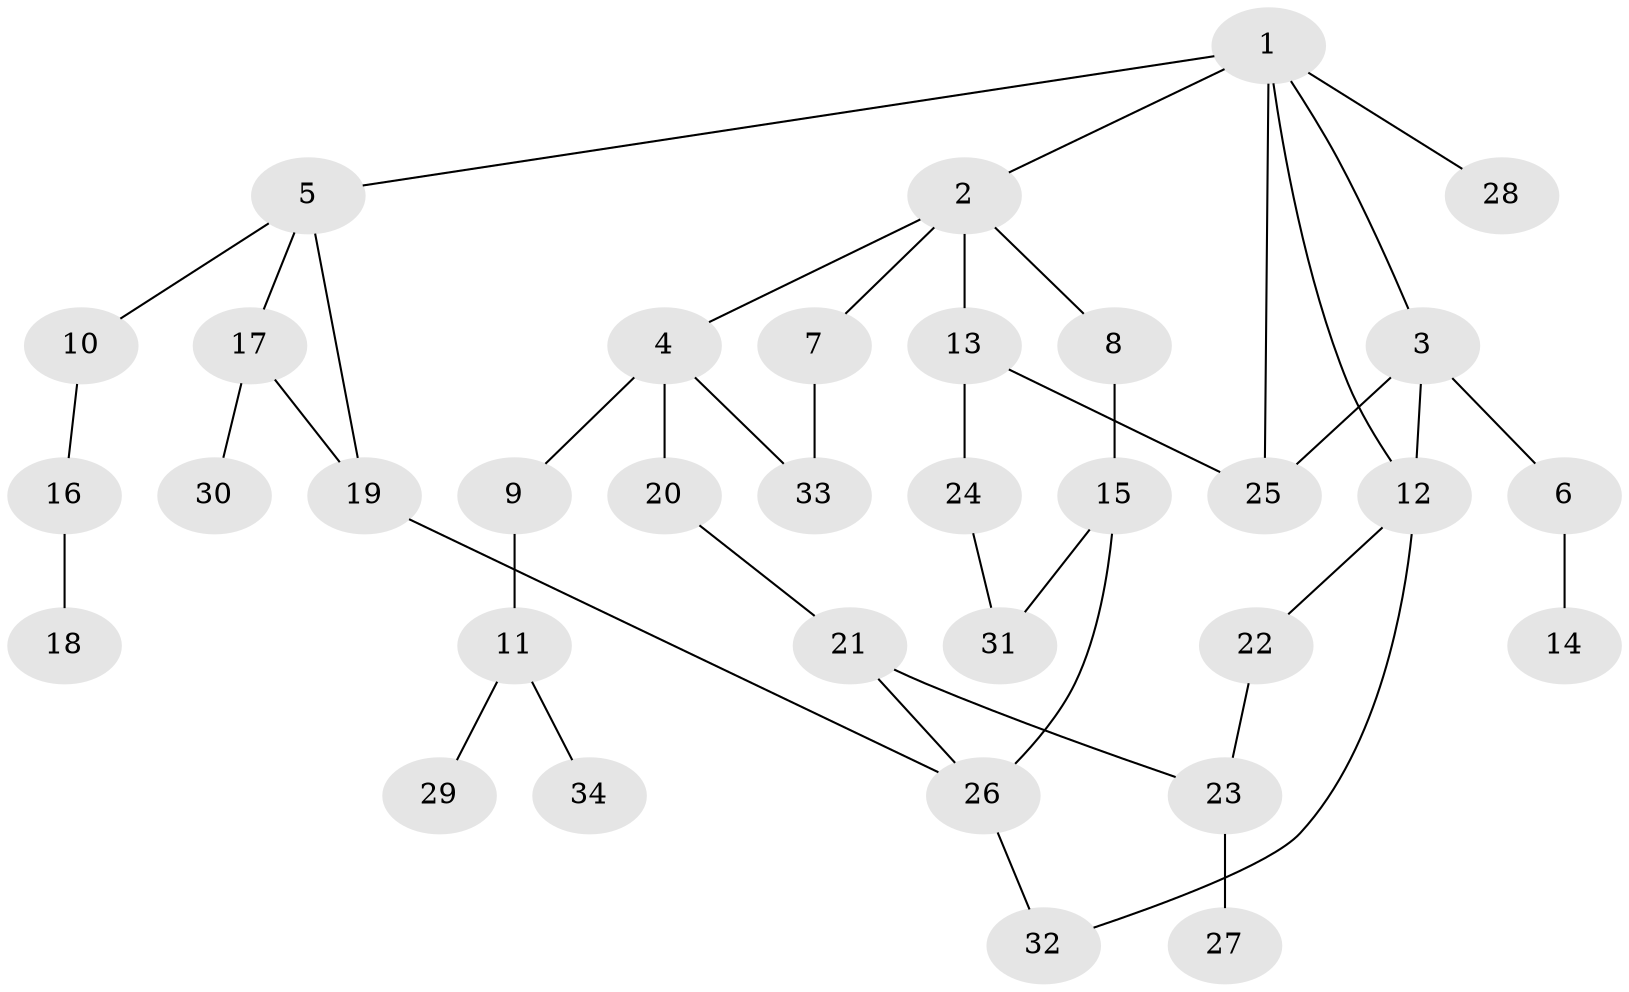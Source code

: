 // original degree distribution, {7: 0.018518518518518517, 5: 0.07407407407407407, 4: 0.037037037037037035, 1: 0.2962962962962963, 2: 0.2962962962962963, 3: 0.2777777777777778}
// Generated by graph-tools (version 1.1) at 2025/48/03/04/25 22:48:55]
// undirected, 34 vertices, 43 edges
graph export_dot {
  node [color=gray90,style=filled];
  1;
  2;
  3;
  4;
  5;
  6;
  7;
  8;
  9;
  10;
  11;
  12;
  13;
  14;
  15;
  16;
  17;
  18;
  19;
  20;
  21;
  22;
  23;
  24;
  25;
  26;
  27;
  28;
  29;
  30;
  31;
  32;
  33;
  34;
  1 -- 2 [weight=1.0];
  1 -- 3 [weight=1.0];
  1 -- 5 [weight=1.0];
  1 -- 12 [weight=1.0];
  1 -- 25 [weight=1.0];
  1 -- 28 [weight=1.0];
  2 -- 4 [weight=1.0];
  2 -- 7 [weight=1.0];
  2 -- 8 [weight=1.0];
  2 -- 13 [weight=1.0];
  3 -- 6 [weight=1.0];
  3 -- 12 [weight=1.0];
  3 -- 25 [weight=1.0];
  4 -- 9 [weight=1.0];
  4 -- 20 [weight=1.0];
  4 -- 33 [weight=1.0];
  5 -- 10 [weight=1.0];
  5 -- 17 [weight=1.0];
  5 -- 19 [weight=1.0];
  6 -- 14 [weight=1.0];
  7 -- 33 [weight=1.0];
  8 -- 15 [weight=1.0];
  9 -- 11 [weight=1.0];
  10 -- 16 [weight=1.0];
  11 -- 29 [weight=1.0];
  11 -- 34 [weight=1.0];
  12 -- 22 [weight=1.0];
  12 -- 32 [weight=1.0];
  13 -- 24 [weight=1.0];
  13 -- 25 [weight=1.0];
  15 -- 26 [weight=1.0];
  15 -- 31 [weight=1.0];
  16 -- 18 [weight=1.0];
  17 -- 19 [weight=1.0];
  17 -- 30 [weight=1.0];
  19 -- 26 [weight=1.0];
  20 -- 21 [weight=1.0];
  21 -- 23 [weight=1.0];
  21 -- 26 [weight=1.0];
  22 -- 23 [weight=1.0];
  23 -- 27 [weight=1.0];
  24 -- 31 [weight=1.0];
  26 -- 32 [weight=1.0];
}
